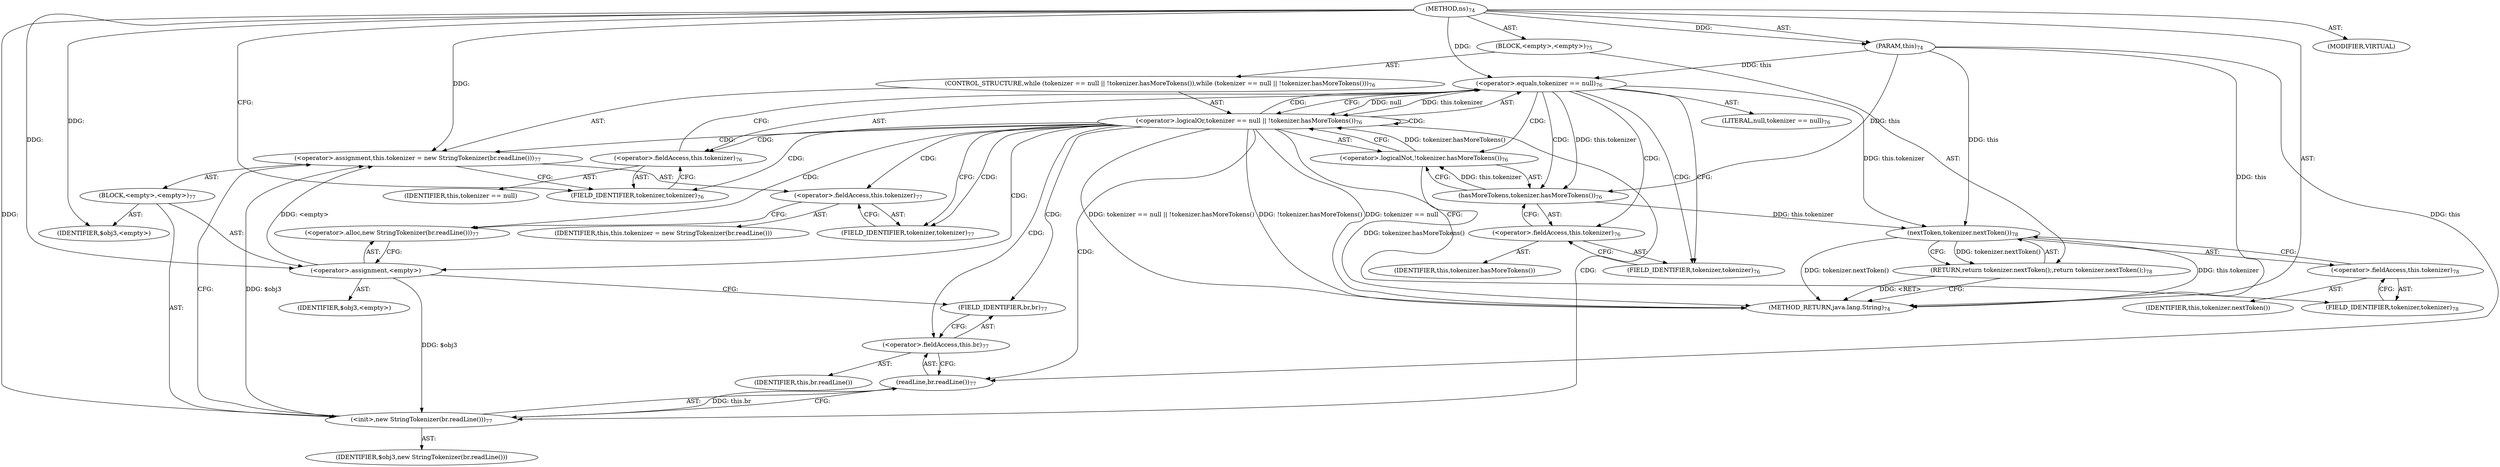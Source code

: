 digraph "ns" {  
"147" [label = <(METHOD,ns)<SUB>74</SUB>> ]
"148" [label = <(PARAM,this)<SUB>74</SUB>> ]
"149" [label = <(BLOCK,&lt;empty&gt;,&lt;empty&gt;)<SUB>75</SUB>> ]
"150" [label = <(CONTROL_STRUCTURE,while (tokenizer == null || !tokenizer.hasMoreTokens()),while (tokenizer == null || !tokenizer.hasMoreTokens()))<SUB>76</SUB>> ]
"151" [label = <(&lt;operator&gt;.logicalOr,tokenizer == null || !tokenizer.hasMoreTokens())<SUB>76</SUB>> ]
"152" [label = <(&lt;operator&gt;.equals,tokenizer == null)<SUB>76</SUB>> ]
"153" [label = <(&lt;operator&gt;.fieldAccess,this.tokenizer)<SUB>76</SUB>> ]
"154" [label = <(IDENTIFIER,this,tokenizer == null)> ]
"155" [label = <(FIELD_IDENTIFIER,tokenizer,tokenizer)<SUB>76</SUB>> ]
"156" [label = <(LITERAL,null,tokenizer == null)<SUB>76</SUB>> ]
"157" [label = <(&lt;operator&gt;.logicalNot,!tokenizer.hasMoreTokens())<SUB>76</SUB>> ]
"158" [label = <(hasMoreTokens,tokenizer.hasMoreTokens())<SUB>76</SUB>> ]
"159" [label = <(&lt;operator&gt;.fieldAccess,this.tokenizer)<SUB>76</SUB>> ]
"160" [label = <(IDENTIFIER,this,tokenizer.hasMoreTokens())> ]
"161" [label = <(FIELD_IDENTIFIER,tokenizer,tokenizer)<SUB>76</SUB>> ]
"162" [label = <(&lt;operator&gt;.assignment,this.tokenizer = new StringTokenizer(br.readLine()))<SUB>77</SUB>> ]
"163" [label = <(&lt;operator&gt;.fieldAccess,this.tokenizer)<SUB>77</SUB>> ]
"164" [label = <(IDENTIFIER,this,this.tokenizer = new StringTokenizer(br.readLine()))> ]
"165" [label = <(FIELD_IDENTIFIER,tokenizer,tokenizer)<SUB>77</SUB>> ]
"166" [label = <(BLOCK,&lt;empty&gt;,&lt;empty&gt;)<SUB>77</SUB>> ]
"167" [label = <(&lt;operator&gt;.assignment,&lt;empty&gt;)> ]
"168" [label = <(IDENTIFIER,$obj3,&lt;empty&gt;)> ]
"169" [label = <(&lt;operator&gt;.alloc,new StringTokenizer(br.readLine()))<SUB>77</SUB>> ]
"170" [label = <(&lt;init&gt;,new StringTokenizer(br.readLine()))<SUB>77</SUB>> ]
"171" [label = <(IDENTIFIER,$obj3,new StringTokenizer(br.readLine()))> ]
"172" [label = <(readLine,br.readLine())<SUB>77</SUB>> ]
"173" [label = <(&lt;operator&gt;.fieldAccess,this.br)<SUB>77</SUB>> ]
"174" [label = <(IDENTIFIER,this,br.readLine())> ]
"175" [label = <(FIELD_IDENTIFIER,br,br)<SUB>77</SUB>> ]
"176" [label = <(IDENTIFIER,$obj3,&lt;empty&gt;)> ]
"177" [label = <(RETURN,return tokenizer.nextToken();,return tokenizer.nextToken();)<SUB>78</SUB>> ]
"178" [label = <(nextToken,tokenizer.nextToken())<SUB>78</SUB>> ]
"179" [label = <(&lt;operator&gt;.fieldAccess,this.tokenizer)<SUB>78</SUB>> ]
"180" [label = <(IDENTIFIER,this,tokenizer.nextToken())> ]
"181" [label = <(FIELD_IDENTIFIER,tokenizer,tokenizer)<SUB>78</SUB>> ]
"182" [label = <(MODIFIER,VIRTUAL)> ]
"183" [label = <(METHOD_RETURN,java.lang.String)<SUB>74</SUB>> ]
  "147" -> "148"  [ label = "AST: "] 
  "147" -> "149"  [ label = "AST: "] 
  "147" -> "182"  [ label = "AST: "] 
  "147" -> "183"  [ label = "AST: "] 
  "149" -> "150"  [ label = "AST: "] 
  "149" -> "177"  [ label = "AST: "] 
  "150" -> "151"  [ label = "AST: "] 
  "150" -> "162"  [ label = "AST: "] 
  "151" -> "152"  [ label = "AST: "] 
  "151" -> "157"  [ label = "AST: "] 
  "152" -> "153"  [ label = "AST: "] 
  "152" -> "156"  [ label = "AST: "] 
  "153" -> "154"  [ label = "AST: "] 
  "153" -> "155"  [ label = "AST: "] 
  "157" -> "158"  [ label = "AST: "] 
  "158" -> "159"  [ label = "AST: "] 
  "159" -> "160"  [ label = "AST: "] 
  "159" -> "161"  [ label = "AST: "] 
  "162" -> "163"  [ label = "AST: "] 
  "162" -> "166"  [ label = "AST: "] 
  "163" -> "164"  [ label = "AST: "] 
  "163" -> "165"  [ label = "AST: "] 
  "166" -> "167"  [ label = "AST: "] 
  "166" -> "170"  [ label = "AST: "] 
  "166" -> "176"  [ label = "AST: "] 
  "167" -> "168"  [ label = "AST: "] 
  "167" -> "169"  [ label = "AST: "] 
  "170" -> "171"  [ label = "AST: "] 
  "170" -> "172"  [ label = "AST: "] 
  "172" -> "173"  [ label = "AST: "] 
  "173" -> "174"  [ label = "AST: "] 
  "173" -> "175"  [ label = "AST: "] 
  "177" -> "178"  [ label = "AST: "] 
  "178" -> "179"  [ label = "AST: "] 
  "179" -> "180"  [ label = "AST: "] 
  "179" -> "181"  [ label = "AST: "] 
  "177" -> "183"  [ label = "CFG: "] 
  "151" -> "165"  [ label = "CFG: "] 
  "151" -> "181"  [ label = "CFG: "] 
  "162" -> "155"  [ label = "CFG: "] 
  "178" -> "177"  [ label = "CFG: "] 
  "152" -> "151"  [ label = "CFG: "] 
  "152" -> "161"  [ label = "CFG: "] 
  "157" -> "151"  [ label = "CFG: "] 
  "163" -> "169"  [ label = "CFG: "] 
  "179" -> "178"  [ label = "CFG: "] 
  "153" -> "152"  [ label = "CFG: "] 
  "158" -> "157"  [ label = "CFG: "] 
  "165" -> "163"  [ label = "CFG: "] 
  "167" -> "175"  [ label = "CFG: "] 
  "170" -> "162"  [ label = "CFG: "] 
  "181" -> "179"  [ label = "CFG: "] 
  "155" -> "153"  [ label = "CFG: "] 
  "159" -> "158"  [ label = "CFG: "] 
  "169" -> "167"  [ label = "CFG: "] 
  "172" -> "170"  [ label = "CFG: "] 
  "161" -> "159"  [ label = "CFG: "] 
  "173" -> "172"  [ label = "CFG: "] 
  "175" -> "173"  [ label = "CFG: "] 
  "147" -> "155"  [ label = "CFG: "] 
  "177" -> "183"  [ label = "DDG: &lt;RET&gt;"] 
  "148" -> "183"  [ label = "DDG: this"] 
  "151" -> "183"  [ label = "DDG: tokenizer == null"] 
  "157" -> "183"  [ label = "DDG: tokenizer.hasMoreTokens()"] 
  "151" -> "183"  [ label = "DDG: !tokenizer.hasMoreTokens()"] 
  "151" -> "183"  [ label = "DDG: tokenizer == null || !tokenizer.hasMoreTokens()"] 
  "178" -> "183"  [ label = "DDG: this.tokenizer"] 
  "178" -> "183"  [ label = "DDG: tokenizer.nextToken()"] 
  "147" -> "148"  [ label = "DDG: "] 
  "178" -> "177"  [ label = "DDG: tokenizer.nextToken()"] 
  "167" -> "162"  [ label = "DDG: &lt;empty&gt;"] 
  "170" -> "162"  [ label = "DDG: $obj3"] 
  "147" -> "162"  [ label = "DDG: "] 
  "152" -> "151"  [ label = "DDG: this.tokenizer"] 
  "152" -> "151"  [ label = "DDG: null"] 
  "157" -> "151"  [ label = "DDG: tokenizer.hasMoreTokens()"] 
  "148" -> "178"  [ label = "DDG: this"] 
  "152" -> "178"  [ label = "DDG: this.tokenizer"] 
  "158" -> "178"  [ label = "DDG: this.tokenizer"] 
  "148" -> "152"  [ label = "DDG: this"] 
  "147" -> "152"  [ label = "DDG: "] 
  "158" -> "157"  [ label = "DDG: this.tokenizer"] 
  "147" -> "167"  [ label = "DDG: "] 
  "147" -> "176"  [ label = "DDG: "] 
  "148" -> "158"  [ label = "DDG: this"] 
  "152" -> "158"  [ label = "DDG: this.tokenizer"] 
  "167" -> "170"  [ label = "DDG: $obj3"] 
  "147" -> "170"  [ label = "DDG: "] 
  "172" -> "170"  [ label = "DDG: this.br"] 
  "148" -> "172"  [ label = "DDG: this"] 
  "151" -> "167"  [ label = "CDG: "] 
  "151" -> "152"  [ label = "CDG: "] 
  "151" -> "169"  [ label = "CDG: "] 
  "151" -> "163"  [ label = "CDG: "] 
  "151" -> "165"  [ label = "CDG: "] 
  "151" -> "151"  [ label = "CDG: "] 
  "151" -> "162"  [ label = "CDG: "] 
  "151" -> "153"  [ label = "CDG: "] 
  "151" -> "155"  [ label = "CDG: "] 
  "151" -> "170"  [ label = "CDG: "] 
  "151" -> "175"  [ label = "CDG: "] 
  "151" -> "173"  [ label = "CDG: "] 
  "151" -> "172"  [ label = "CDG: "] 
  "152" -> "161"  [ label = "CDG: "] 
  "152" -> "157"  [ label = "CDG: "] 
  "152" -> "159"  [ label = "CDG: "] 
  "152" -> "158"  [ label = "CDG: "] 
}
